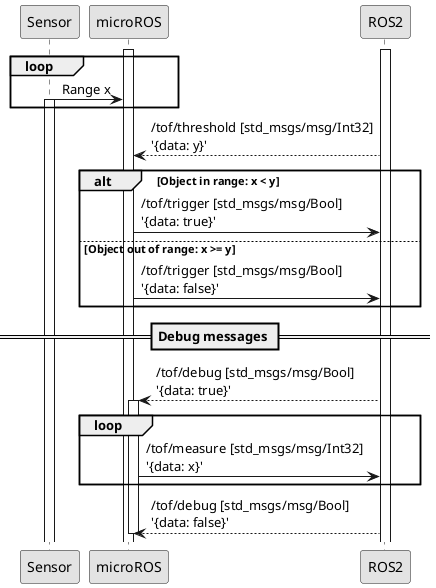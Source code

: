 @startuml
skinparam monochrome true

participant Sensor as s
participant microROS as uros
participant ROS2 as ros


activate uros
activate ros
loop
    s -> uros: Range x
    activate s
end
    uros <-- ros: /tof/threshold [std_msgs/msg/Int32]\n'{data: y}'
    alt Object in range: x < y
        uros -> ros: /tof/trigger [std_msgs/msg/Bool]\n'{data: true}'
    else Object out of range: x >= y
        uros -> ros: /tof/trigger [std_msgs/msg/Bool]\n'{data: false}'
    end
    == Debug messages ==
    uros <-- ros: /tof/debug [std_msgs/msg/Bool]\n'{data: true}'
    activate uros
    loop
    uros -> ros: /tof/measure [std_msgs/msg/Int32]\n'{data: x}'
    end
    uros <-- ros: /tof/debug [std_msgs/msg/Bool]\n'{data: false}'
    deactivate uros
@enduml